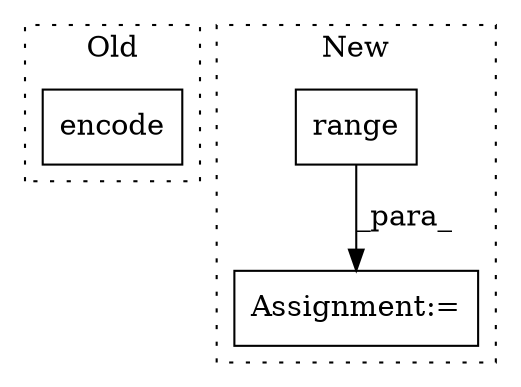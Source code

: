 digraph G {
subgraph cluster0 {
1 [label="encode" a="32" s="624,637" l="7,1" shape="box"];
label = "Old";
style="dotted";
}
subgraph cluster1 {
2 [label="range" a="32" s="749,769" l="6,1" shape="box"];
3 [label="Assignment:=" a="7" s="680,770" l="61,2" shape="box"];
label = "New";
style="dotted";
}
2 -> 3 [label="_para_"];
}